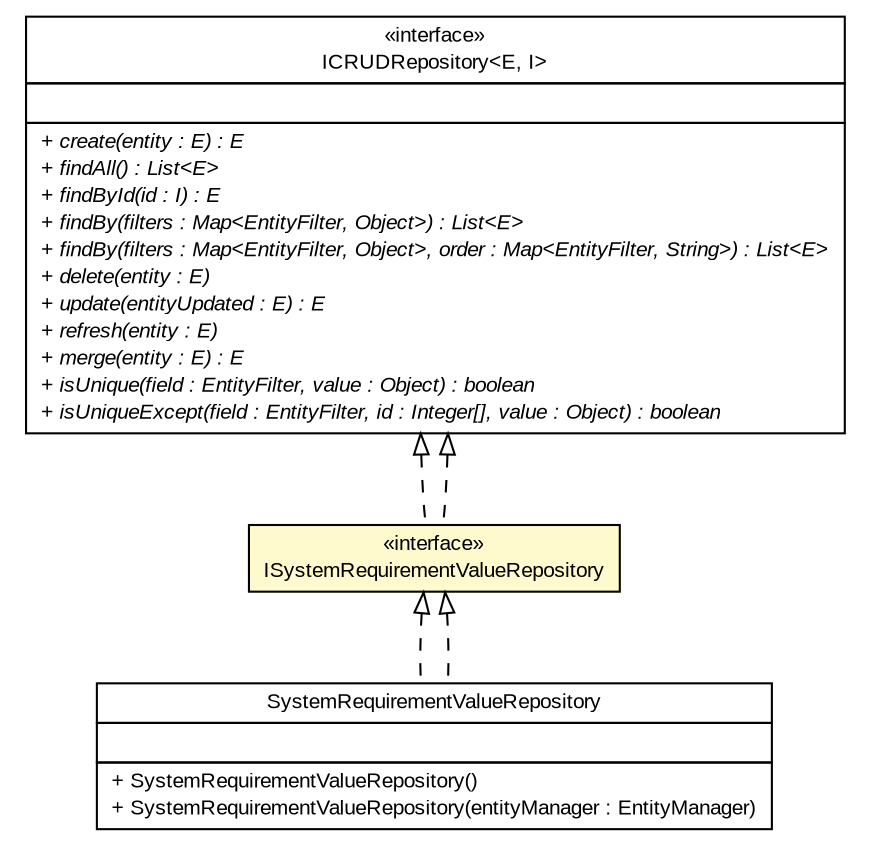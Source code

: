 #!/usr/local/bin/dot
#
# Class diagram 
# Generated by UMLGraph version R5_6-24-gf6e263 (http://www.umlgraph.org/)
#

digraph G {
	edge [fontname="arial",fontsize=10,labelfontname="arial",labelfontsize=10];
	node [fontname="arial",fontsize=10,shape=plaintext];
	nodesep=0.25;
	ranksep=0.5;
	// gov.sandia.cf.dao.ICRUDRepository<E, I>
	c201014 [label=<<table title="gov.sandia.cf.dao.ICRUDRepository" border="0" cellborder="1" cellspacing="0" cellpadding="2" port="p" href="./ICRUDRepository.html">
		<tr><td><table border="0" cellspacing="0" cellpadding="1">
<tr><td align="center" balign="center"> &#171;interface&#187; </td></tr>
<tr><td align="center" balign="center"> ICRUDRepository&lt;E, I&gt; </td></tr>
		</table></td></tr>
		<tr><td><table border="0" cellspacing="0" cellpadding="1">
<tr><td align="left" balign="left">  </td></tr>
		</table></td></tr>
		<tr><td><table border="0" cellspacing="0" cellpadding="1">
<tr><td align="left" balign="left"><font face="arial italic" point-size="10.0"> + create(entity : E) : E </font></td></tr>
<tr><td align="left" balign="left"><font face="arial italic" point-size="10.0"> + findAll() : List&lt;E&gt; </font></td></tr>
<tr><td align="left" balign="left"><font face="arial italic" point-size="10.0"> + findById(id : I) : E </font></td></tr>
<tr><td align="left" balign="left"><font face="arial italic" point-size="10.0"> + findBy(filters : Map&lt;EntityFilter, Object&gt;) : List&lt;E&gt; </font></td></tr>
<tr><td align="left" balign="left"><font face="arial italic" point-size="10.0"> + findBy(filters : Map&lt;EntityFilter, Object&gt;, order : Map&lt;EntityFilter, String&gt;) : List&lt;E&gt; </font></td></tr>
<tr><td align="left" balign="left"><font face="arial italic" point-size="10.0"> + delete(entity : E) </font></td></tr>
<tr><td align="left" balign="left"><font face="arial italic" point-size="10.0"> + update(entityUpdated : E) : E </font></td></tr>
<tr><td align="left" balign="left"><font face="arial italic" point-size="10.0"> + refresh(entity : E) </font></td></tr>
<tr><td align="left" balign="left"><font face="arial italic" point-size="10.0"> + merge(entity : E) : E </font></td></tr>
<tr><td align="left" balign="left"><font face="arial italic" point-size="10.0"> + isUnique(field : EntityFilter, value : Object) : boolean </font></td></tr>
<tr><td align="left" balign="left"><font face="arial italic" point-size="10.0"> + isUniqueExcept(field : EntityFilter, id : Integer[], value : Object) : boolean </font></td></tr>
		</table></td></tr>
		</table>>, URL="./ICRUDRepository.html", fontname="arial", fontcolor="black", fontsize=10.0];
	// gov.sandia.cf.dao.impl.SystemRequirementValueRepository
	c201079 [label=<<table title="gov.sandia.cf.dao.impl.SystemRequirementValueRepository" border="0" cellborder="1" cellspacing="0" cellpadding="2" port="p" href="./impl/SystemRequirementValueRepository.html">
		<tr><td><table border="0" cellspacing="0" cellpadding="1">
<tr><td align="center" balign="center"> SystemRequirementValueRepository </td></tr>
		</table></td></tr>
		<tr><td><table border="0" cellspacing="0" cellpadding="1">
<tr><td align="left" balign="left">  </td></tr>
		</table></td></tr>
		<tr><td><table border="0" cellspacing="0" cellpadding="1">
<tr><td align="left" balign="left"> + SystemRequirementValueRepository() </td></tr>
<tr><td align="left" balign="left"> + SystemRequirementValueRepository(entityManager : EntityManager) </td></tr>
		</table></td></tr>
		</table>>, URL="./impl/SystemRequirementValueRepository.html", fontname="arial", fontcolor="black", fontsize=10.0];
	// gov.sandia.cf.dao.ISystemRequirementValueRepository
	c201126 [label=<<table title="gov.sandia.cf.dao.ISystemRequirementValueRepository" border="0" cellborder="1" cellspacing="0" cellpadding="2" port="p" bgcolor="lemonChiffon" href="./ISystemRequirementValueRepository.html">
		<tr><td><table border="0" cellspacing="0" cellpadding="1">
<tr><td align="center" balign="center"> &#171;interface&#187; </td></tr>
<tr><td align="center" balign="center"> ISystemRequirementValueRepository </td></tr>
		</table></td></tr>
		</table>>, URL="./ISystemRequirementValueRepository.html", fontname="arial", fontcolor="black", fontsize=10.0];
	//gov.sandia.cf.dao.impl.SystemRequirementValueRepository implements gov.sandia.cf.dao.ISystemRequirementValueRepository
	c201126:p -> c201079:p [dir=back,arrowtail=empty,style=dashed];
	//gov.sandia.cf.dao.ISystemRequirementValueRepository implements gov.sandia.cf.dao.ICRUDRepository<E, I>
	c201014:p -> c201126:p [dir=back,arrowtail=empty,style=dashed];
	//gov.sandia.cf.dao.ISystemRequirementValueRepository implements gov.sandia.cf.dao.ICRUDRepository<E, I>
	c201014:p -> c201126:p [dir=back,arrowtail=empty,style=dashed];
	//gov.sandia.cf.dao.impl.SystemRequirementValueRepository implements gov.sandia.cf.dao.ISystemRequirementValueRepository
	c201126:p -> c201079:p [dir=back,arrowtail=empty,style=dashed];
}

